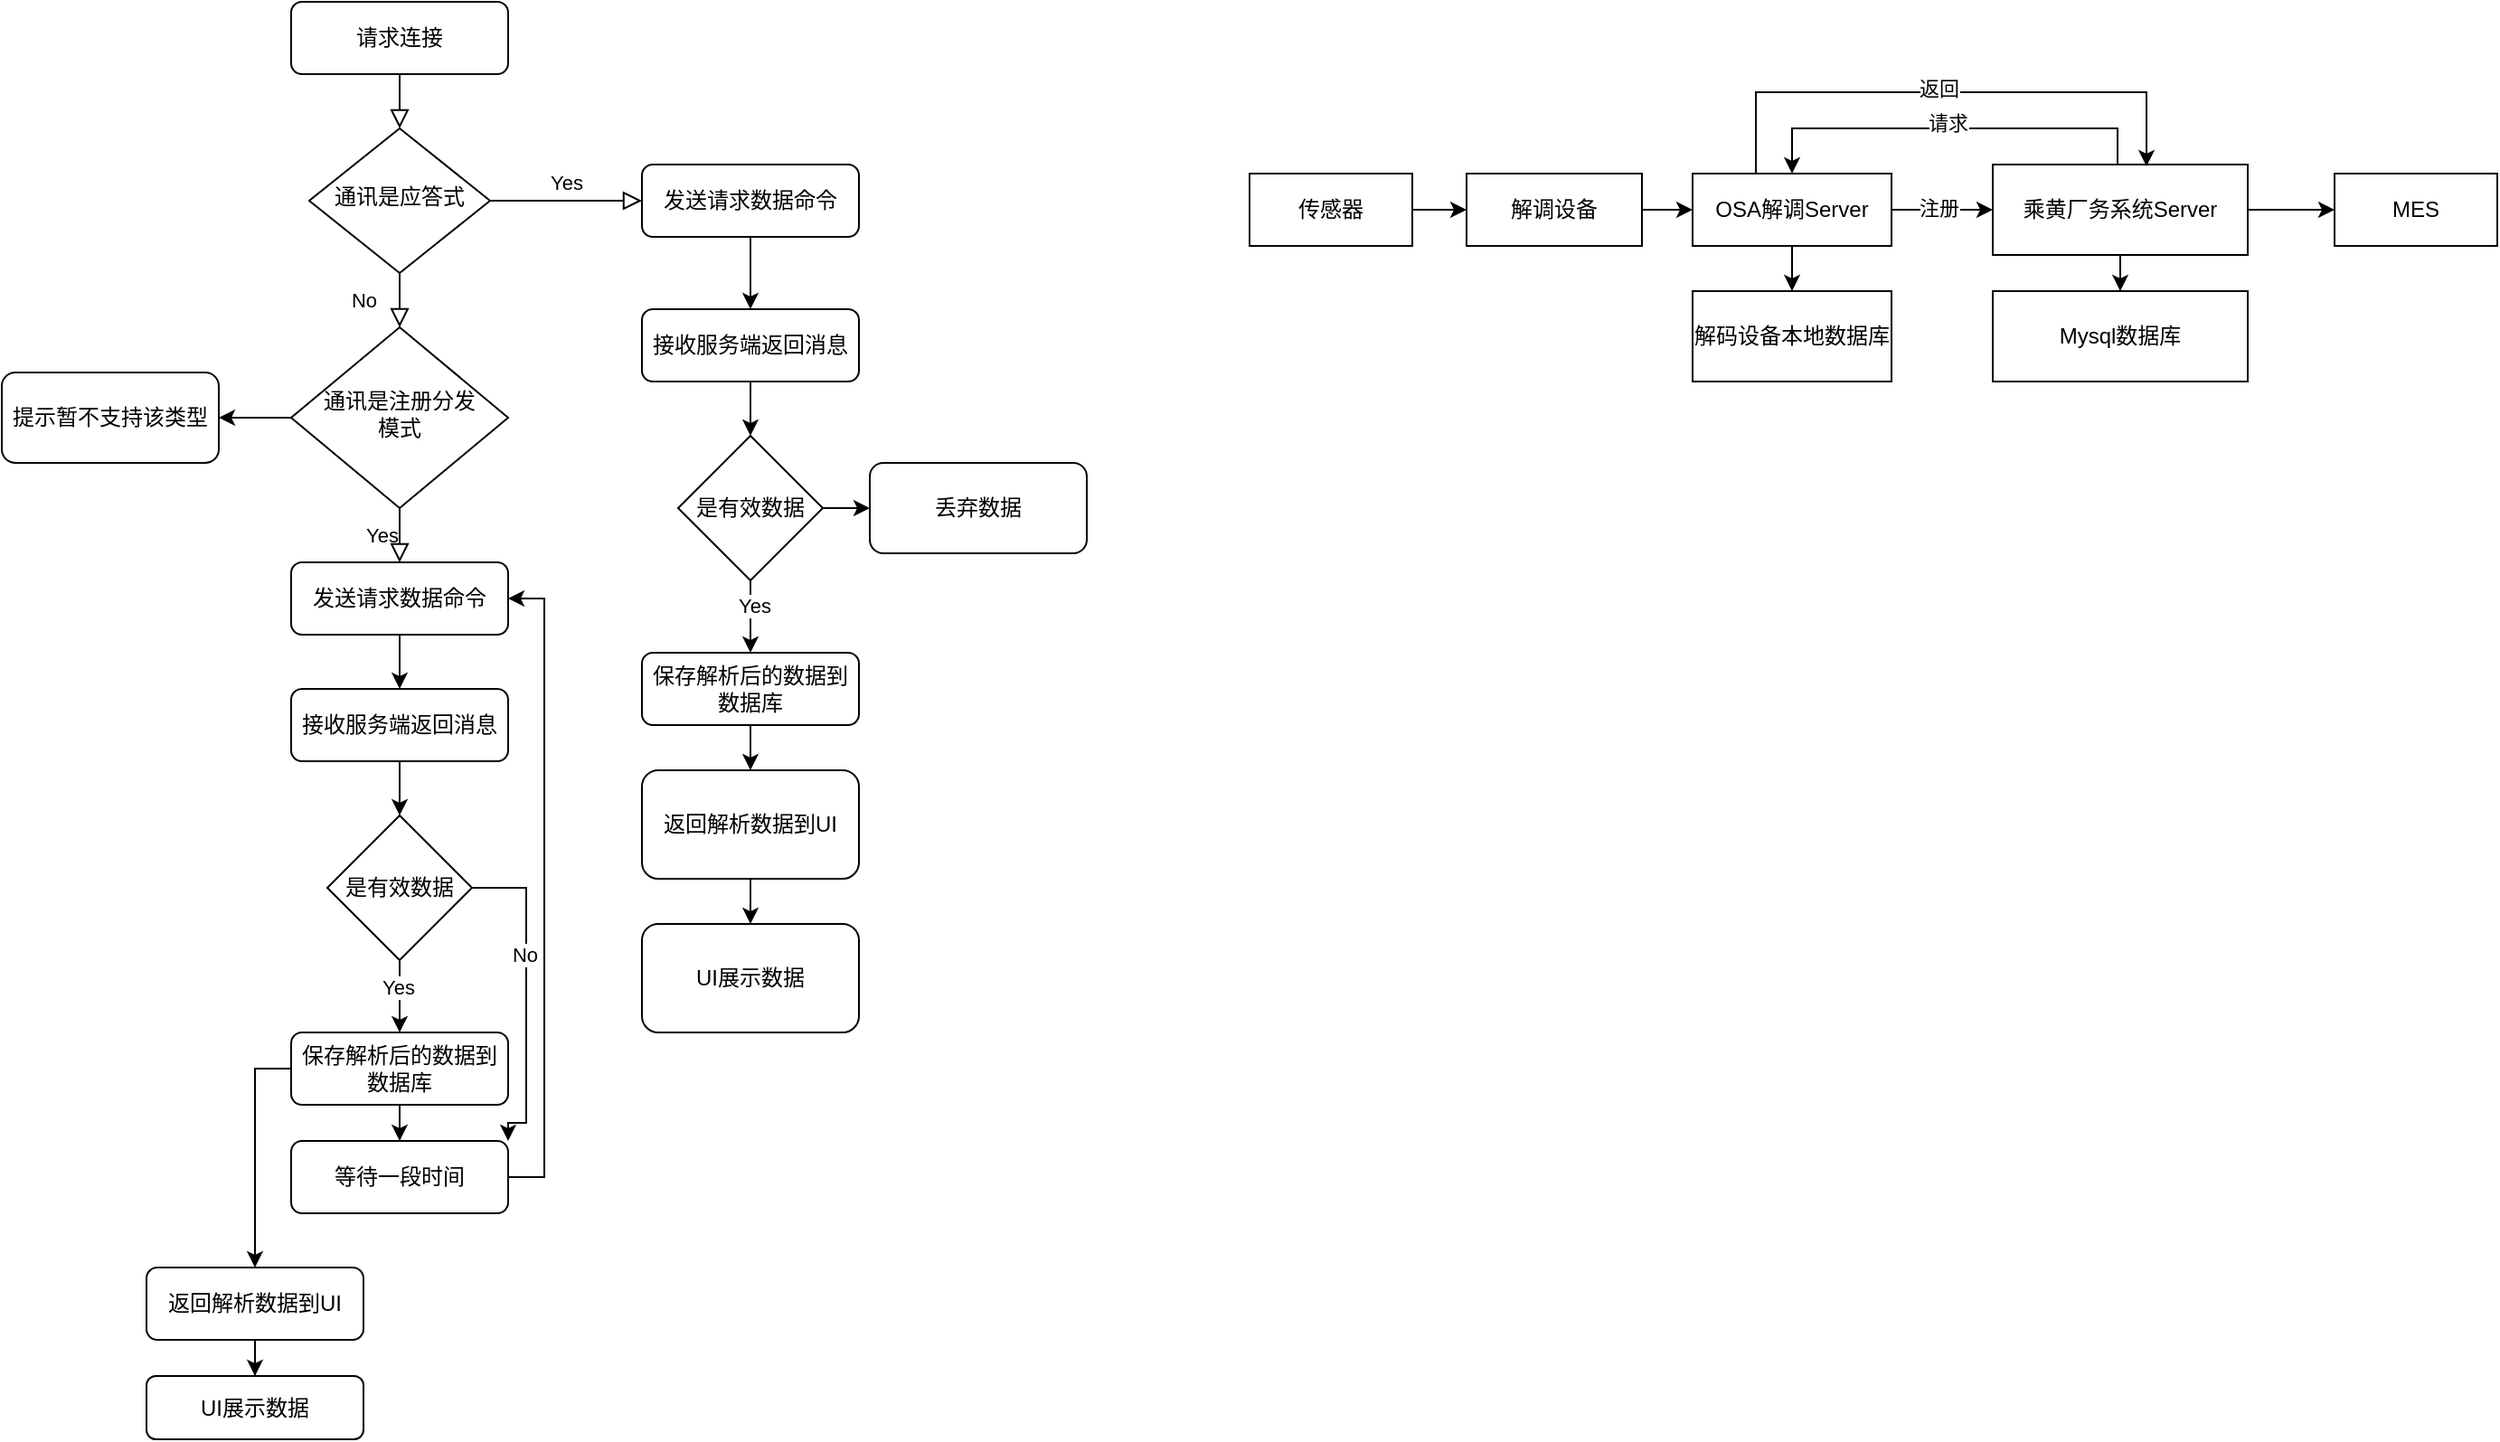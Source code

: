 <mxfile version="24.4.6" type="github">
  <diagram id="C5RBs43oDa-KdzZeNtuy" name="Page-1">
    <mxGraphModel dx="1386" dy="799" grid="1" gridSize="10" guides="1" tooltips="1" connect="1" arrows="1" fold="1" page="1" pageScale="1" pageWidth="827" pageHeight="1169" math="0" shadow="0">
      <root>
        <mxCell id="WIyWlLk6GJQsqaUBKTNV-0" />
        <mxCell id="WIyWlLk6GJQsqaUBKTNV-1" parent="WIyWlLk6GJQsqaUBKTNV-0" />
        <mxCell id="WIyWlLk6GJQsqaUBKTNV-2" value="" style="rounded=0;html=1;jettySize=auto;orthogonalLoop=1;fontSize=11;endArrow=block;endFill=0;endSize=8;strokeWidth=1;shadow=0;labelBackgroundColor=none;edgeStyle=orthogonalEdgeStyle;" parent="WIyWlLk6GJQsqaUBKTNV-1" source="WIyWlLk6GJQsqaUBKTNV-3" target="WIyWlLk6GJQsqaUBKTNV-6" edge="1">
          <mxGeometry relative="1" as="geometry" />
        </mxCell>
        <mxCell id="WIyWlLk6GJQsqaUBKTNV-3" value="请求连接" style="rounded=1;whiteSpace=wrap;html=1;fontSize=12;glass=0;strokeWidth=1;shadow=0;" parent="WIyWlLk6GJQsqaUBKTNV-1" vertex="1">
          <mxGeometry x="160" y="100" width="120" height="40" as="geometry" />
        </mxCell>
        <mxCell id="WIyWlLk6GJQsqaUBKTNV-4" value="No" style="rounded=0;html=1;jettySize=auto;orthogonalLoop=1;fontSize=11;endArrow=block;endFill=0;endSize=8;strokeWidth=1;shadow=0;labelBackgroundColor=none;edgeStyle=orthogonalEdgeStyle;" parent="WIyWlLk6GJQsqaUBKTNV-1" source="WIyWlLk6GJQsqaUBKTNV-6" target="WIyWlLk6GJQsqaUBKTNV-10" edge="1">
          <mxGeometry x="0.4" y="-20" relative="1" as="geometry">
            <mxPoint as="offset" />
          </mxGeometry>
        </mxCell>
        <mxCell id="WIyWlLk6GJQsqaUBKTNV-5" value="Yes" style="edgeStyle=orthogonalEdgeStyle;rounded=0;html=1;jettySize=auto;orthogonalLoop=1;fontSize=11;endArrow=block;endFill=0;endSize=8;strokeWidth=1;shadow=0;labelBackgroundColor=none;" parent="WIyWlLk6GJQsqaUBKTNV-1" source="WIyWlLk6GJQsqaUBKTNV-6" target="WIyWlLk6GJQsqaUBKTNV-7" edge="1">
          <mxGeometry y="10" relative="1" as="geometry">
            <mxPoint as="offset" />
          </mxGeometry>
        </mxCell>
        <mxCell id="WIyWlLk6GJQsqaUBKTNV-6" value="通讯是应答式" style="rhombus;whiteSpace=wrap;html=1;shadow=0;fontFamily=Helvetica;fontSize=12;align=center;strokeWidth=1;spacing=6;spacingTop=-4;" parent="WIyWlLk6GJQsqaUBKTNV-1" vertex="1">
          <mxGeometry x="170" y="170" width="100" height="80" as="geometry" />
        </mxCell>
        <mxCell id="6bqjRStmIQq89tT42Z0w-11" style="edgeStyle=orthogonalEdgeStyle;rounded=0;orthogonalLoop=1;jettySize=auto;html=1;entryX=0.5;entryY=0;entryDx=0;entryDy=0;" edge="1" parent="WIyWlLk6GJQsqaUBKTNV-1" source="WIyWlLk6GJQsqaUBKTNV-7" target="6bqjRStmIQq89tT42Z0w-7">
          <mxGeometry relative="1" as="geometry" />
        </mxCell>
        <mxCell id="WIyWlLk6GJQsqaUBKTNV-7" value="发送请求数据命令" style="rounded=1;whiteSpace=wrap;html=1;fontSize=12;glass=0;strokeWidth=1;shadow=0;" parent="WIyWlLk6GJQsqaUBKTNV-1" vertex="1">
          <mxGeometry x="354" y="190" width="120" height="40" as="geometry" />
        </mxCell>
        <mxCell id="WIyWlLk6GJQsqaUBKTNV-9" value="Yes" style="edgeStyle=orthogonalEdgeStyle;rounded=0;html=1;jettySize=auto;orthogonalLoop=1;fontSize=11;endArrow=block;endFill=0;endSize=8;strokeWidth=1;shadow=0;labelBackgroundColor=none;" parent="WIyWlLk6GJQsqaUBKTNV-1" source="WIyWlLk6GJQsqaUBKTNV-10" target="WIyWlLk6GJQsqaUBKTNV-12" edge="1">
          <mxGeometry y="10" relative="1" as="geometry">
            <mxPoint as="offset" />
          </mxGeometry>
        </mxCell>
        <mxCell id="6bqjRStmIQq89tT42Z0w-27" value="" style="edgeStyle=orthogonalEdgeStyle;rounded=0;orthogonalLoop=1;jettySize=auto;html=1;" edge="1" parent="WIyWlLk6GJQsqaUBKTNV-1" source="WIyWlLk6GJQsqaUBKTNV-10">
          <mxGeometry relative="1" as="geometry">
            <mxPoint x="120" y="330" as="targetPoint" />
          </mxGeometry>
        </mxCell>
        <mxCell id="WIyWlLk6GJQsqaUBKTNV-10" value="通讯是注册分发&lt;br&gt;模式" style="rhombus;whiteSpace=wrap;html=1;shadow=0;fontFamily=Helvetica;fontSize=12;align=center;strokeWidth=1;spacing=6;spacingTop=-4;" parent="WIyWlLk6GJQsqaUBKTNV-1" vertex="1">
          <mxGeometry x="160" y="280" width="120" height="100" as="geometry" />
        </mxCell>
        <mxCell id="6bqjRStmIQq89tT42Z0w-1" value="" style="edgeStyle=orthogonalEdgeStyle;rounded=0;orthogonalLoop=1;jettySize=auto;html=1;" edge="1" parent="WIyWlLk6GJQsqaUBKTNV-1" source="WIyWlLk6GJQsqaUBKTNV-12" target="6bqjRStmIQq89tT42Z0w-0">
          <mxGeometry relative="1" as="geometry" />
        </mxCell>
        <mxCell id="WIyWlLk6GJQsqaUBKTNV-12" value="发送请求数据命令" style="rounded=1;whiteSpace=wrap;html=1;fontSize=12;glass=0;strokeWidth=1;shadow=0;" parent="WIyWlLk6GJQsqaUBKTNV-1" vertex="1">
          <mxGeometry x="160" y="410" width="120" height="40" as="geometry" />
        </mxCell>
        <mxCell id="6bqjRStmIQq89tT42Z0w-15" value="" style="edgeStyle=orthogonalEdgeStyle;rounded=0;orthogonalLoop=1;jettySize=auto;html=1;" edge="1" parent="WIyWlLk6GJQsqaUBKTNV-1" source="6bqjRStmIQq89tT42Z0w-0" target="6bqjRStmIQq89tT42Z0w-14">
          <mxGeometry relative="1" as="geometry" />
        </mxCell>
        <mxCell id="6bqjRStmIQq89tT42Z0w-0" value="接收服务端返回消息" style="whiteSpace=wrap;html=1;rounded=1;glass=0;strokeWidth=1;shadow=0;" vertex="1" parent="WIyWlLk6GJQsqaUBKTNV-1">
          <mxGeometry x="160" y="480" width="120" height="40" as="geometry" />
        </mxCell>
        <mxCell id="6bqjRStmIQq89tT42Z0w-5" value="" style="edgeStyle=orthogonalEdgeStyle;rounded=0;orthogonalLoop=1;jettySize=auto;html=1;" edge="1" parent="WIyWlLk6GJQsqaUBKTNV-1" source="6bqjRStmIQq89tT42Z0w-2" target="6bqjRStmIQq89tT42Z0w-4">
          <mxGeometry relative="1" as="geometry" />
        </mxCell>
        <mxCell id="6bqjRStmIQq89tT42Z0w-37" style="edgeStyle=orthogonalEdgeStyle;rounded=0;orthogonalLoop=1;jettySize=auto;html=1;" edge="1" parent="WIyWlLk6GJQsqaUBKTNV-1" source="6bqjRStmIQq89tT42Z0w-2">
          <mxGeometry relative="1" as="geometry">
            <mxPoint x="140" y="800" as="targetPoint" />
          </mxGeometry>
        </mxCell>
        <mxCell id="6bqjRStmIQq89tT42Z0w-2" value="保存解析后的数据到数据库" style="whiteSpace=wrap;html=1;rounded=1;glass=0;strokeWidth=1;shadow=0;" vertex="1" parent="WIyWlLk6GJQsqaUBKTNV-1">
          <mxGeometry x="160" y="670" width="120" height="40" as="geometry" />
        </mxCell>
        <mxCell id="6bqjRStmIQq89tT42Z0w-25" style="edgeStyle=orthogonalEdgeStyle;rounded=0;orthogonalLoop=1;jettySize=auto;html=1;entryX=1;entryY=0.5;entryDx=0;entryDy=0;" edge="1" parent="WIyWlLk6GJQsqaUBKTNV-1" source="6bqjRStmIQq89tT42Z0w-4" target="WIyWlLk6GJQsqaUBKTNV-12">
          <mxGeometry relative="1" as="geometry">
            <Array as="points">
              <mxPoint x="300" y="750" />
              <mxPoint x="300" y="430" />
            </Array>
          </mxGeometry>
        </mxCell>
        <mxCell id="6bqjRStmIQq89tT42Z0w-4" value="等待一段时间" style="whiteSpace=wrap;html=1;rounded=1;glass=0;strokeWidth=1;shadow=0;" vertex="1" parent="WIyWlLk6GJQsqaUBKTNV-1">
          <mxGeometry x="160" y="730" width="120" height="40" as="geometry" />
        </mxCell>
        <mxCell id="6bqjRStmIQq89tT42Z0w-22" value="" style="edgeStyle=orthogonalEdgeStyle;rounded=0;orthogonalLoop=1;jettySize=auto;html=1;" edge="1" parent="WIyWlLk6GJQsqaUBKTNV-1" source="6bqjRStmIQq89tT42Z0w-7" target="6bqjRStmIQq89tT42Z0w-21">
          <mxGeometry relative="1" as="geometry" />
        </mxCell>
        <mxCell id="6bqjRStmIQq89tT42Z0w-7" value="接收服务端返回消息" style="whiteSpace=wrap;html=1;rounded=1;glass=0;strokeWidth=1;shadow=0;" vertex="1" parent="WIyWlLk6GJQsqaUBKTNV-1">
          <mxGeometry x="354" y="270" width="120" height="40" as="geometry" />
        </mxCell>
        <mxCell id="6bqjRStmIQq89tT42Z0w-33" value="" style="edgeStyle=orthogonalEdgeStyle;rounded=0;orthogonalLoop=1;jettySize=auto;html=1;" edge="1" parent="WIyWlLk6GJQsqaUBKTNV-1" source="6bqjRStmIQq89tT42Z0w-8" target="6bqjRStmIQq89tT42Z0w-32">
          <mxGeometry relative="1" as="geometry" />
        </mxCell>
        <mxCell id="6bqjRStmIQq89tT42Z0w-8" value="保存解析后的数据到数据库" style="whiteSpace=wrap;html=1;rounded=1;glass=0;strokeWidth=1;shadow=0;" vertex="1" parent="WIyWlLk6GJQsqaUBKTNV-1">
          <mxGeometry x="354" y="460" width="120" height="40" as="geometry" />
        </mxCell>
        <mxCell id="6bqjRStmIQq89tT42Z0w-17" style="edgeStyle=orthogonalEdgeStyle;rounded=0;orthogonalLoop=1;jettySize=auto;html=1;entryX=0.5;entryY=0;entryDx=0;entryDy=0;" edge="1" parent="WIyWlLk6GJQsqaUBKTNV-1" source="6bqjRStmIQq89tT42Z0w-14" target="6bqjRStmIQq89tT42Z0w-2">
          <mxGeometry relative="1" as="geometry" />
        </mxCell>
        <mxCell id="6bqjRStmIQq89tT42Z0w-19" value="Yes" style="edgeLabel;html=1;align=center;verticalAlign=middle;resizable=0;points=[];" vertex="1" connectable="0" parent="6bqjRStmIQq89tT42Z0w-17">
          <mxGeometry x="-0.25" y="-1" relative="1" as="geometry">
            <mxPoint as="offset" />
          </mxGeometry>
        </mxCell>
        <mxCell id="6bqjRStmIQq89tT42Z0w-18" style="edgeStyle=orthogonalEdgeStyle;rounded=0;orthogonalLoop=1;jettySize=auto;html=1;entryX=1;entryY=0;entryDx=0;entryDy=0;" edge="1" parent="WIyWlLk6GJQsqaUBKTNV-1" source="6bqjRStmIQq89tT42Z0w-14" target="6bqjRStmIQq89tT42Z0w-4">
          <mxGeometry relative="1" as="geometry">
            <Array as="points">
              <mxPoint x="290" y="590" />
              <mxPoint x="290" y="720" />
              <mxPoint x="280" y="720" />
            </Array>
          </mxGeometry>
        </mxCell>
        <mxCell id="6bqjRStmIQq89tT42Z0w-20" value="No" style="edgeLabel;html=1;align=center;verticalAlign=middle;resizable=0;points=[];" vertex="1" connectable="0" parent="6bqjRStmIQq89tT42Z0w-18">
          <mxGeometry x="-0.255" y="-1" relative="1" as="geometry">
            <mxPoint as="offset" />
          </mxGeometry>
        </mxCell>
        <mxCell id="6bqjRStmIQq89tT42Z0w-14" value="是有效数据" style="rhombus;whiteSpace=wrap;html=1;" vertex="1" parent="WIyWlLk6GJQsqaUBKTNV-1">
          <mxGeometry x="180" y="550" width="80" height="80" as="geometry" />
        </mxCell>
        <mxCell id="6bqjRStmIQq89tT42Z0w-23" style="edgeStyle=orthogonalEdgeStyle;rounded=0;orthogonalLoop=1;jettySize=auto;html=1;entryX=0.5;entryY=0;entryDx=0;entryDy=0;" edge="1" parent="WIyWlLk6GJQsqaUBKTNV-1" source="6bqjRStmIQq89tT42Z0w-21" target="6bqjRStmIQq89tT42Z0w-8">
          <mxGeometry relative="1" as="geometry" />
        </mxCell>
        <mxCell id="6bqjRStmIQq89tT42Z0w-24" value="Yes" style="edgeLabel;html=1;align=center;verticalAlign=middle;resizable=0;points=[];" vertex="1" connectable="0" parent="6bqjRStmIQq89tT42Z0w-23">
          <mxGeometry x="-0.3" y="2" relative="1" as="geometry">
            <mxPoint as="offset" />
          </mxGeometry>
        </mxCell>
        <mxCell id="6bqjRStmIQq89tT42Z0w-30" value="" style="edgeStyle=orthogonalEdgeStyle;rounded=0;orthogonalLoop=1;jettySize=auto;html=1;" edge="1" parent="WIyWlLk6GJQsqaUBKTNV-1" source="6bqjRStmIQq89tT42Z0w-21">
          <mxGeometry relative="1" as="geometry">
            <mxPoint x="480" y="380" as="targetPoint" />
          </mxGeometry>
        </mxCell>
        <mxCell id="6bqjRStmIQq89tT42Z0w-21" value="是有效数据" style="rhombus;whiteSpace=wrap;html=1;" vertex="1" parent="WIyWlLk6GJQsqaUBKTNV-1">
          <mxGeometry x="374" y="340" width="80" height="80" as="geometry" />
        </mxCell>
        <mxCell id="6bqjRStmIQq89tT42Z0w-28" value="提示暂不支持该类型" style="rounded=1;whiteSpace=wrap;html=1;" vertex="1" parent="WIyWlLk6GJQsqaUBKTNV-1">
          <mxGeometry y="305" width="120" height="50" as="geometry" />
        </mxCell>
        <mxCell id="6bqjRStmIQq89tT42Z0w-31" value="丢弃数据" style="rounded=1;whiteSpace=wrap;html=1;" vertex="1" parent="WIyWlLk6GJQsqaUBKTNV-1">
          <mxGeometry x="480" y="355" width="120" height="50" as="geometry" />
        </mxCell>
        <mxCell id="6bqjRStmIQq89tT42Z0w-35" value="" style="edgeStyle=orthogonalEdgeStyle;rounded=0;orthogonalLoop=1;jettySize=auto;html=1;" edge="1" parent="WIyWlLk6GJQsqaUBKTNV-1" source="6bqjRStmIQq89tT42Z0w-32" target="6bqjRStmIQq89tT42Z0w-34">
          <mxGeometry relative="1" as="geometry" />
        </mxCell>
        <mxCell id="6bqjRStmIQq89tT42Z0w-32" value="返回解析数据到UI" style="whiteSpace=wrap;html=1;rounded=1;glass=0;strokeWidth=1;shadow=0;" vertex="1" parent="WIyWlLk6GJQsqaUBKTNV-1">
          <mxGeometry x="354" y="525" width="120" height="60" as="geometry" />
        </mxCell>
        <mxCell id="6bqjRStmIQq89tT42Z0w-34" value="UI展示数据" style="whiteSpace=wrap;html=1;rounded=1;glass=0;strokeWidth=1;shadow=0;" vertex="1" parent="WIyWlLk6GJQsqaUBKTNV-1">
          <mxGeometry x="354" y="610" width="120" height="60" as="geometry" />
        </mxCell>
        <mxCell id="6bqjRStmIQq89tT42Z0w-40" style="edgeStyle=orthogonalEdgeStyle;rounded=0;orthogonalLoop=1;jettySize=auto;html=1;entryX=0.5;entryY=0;entryDx=0;entryDy=0;" edge="1" parent="WIyWlLk6GJQsqaUBKTNV-1" source="6bqjRStmIQq89tT42Z0w-38" target="6bqjRStmIQq89tT42Z0w-39">
          <mxGeometry relative="1" as="geometry" />
        </mxCell>
        <mxCell id="6bqjRStmIQq89tT42Z0w-38" value="返回解析数据到UI" style="whiteSpace=wrap;html=1;rounded=1;glass=0;strokeWidth=1;shadow=0;" vertex="1" parent="WIyWlLk6GJQsqaUBKTNV-1">
          <mxGeometry x="80" y="800" width="120" height="40" as="geometry" />
        </mxCell>
        <mxCell id="6bqjRStmIQq89tT42Z0w-39" value="UI展示数据" style="whiteSpace=wrap;html=1;rounded=1;glass=0;strokeWidth=1;shadow=0;" vertex="1" parent="WIyWlLk6GJQsqaUBKTNV-1">
          <mxGeometry x="80" y="860" width="120" height="35" as="geometry" />
        </mxCell>
        <mxCell id="6bqjRStmIQq89tT42Z0w-43" value="" style="edgeStyle=orthogonalEdgeStyle;rounded=0;orthogonalLoop=1;jettySize=auto;html=1;" edge="1" parent="WIyWlLk6GJQsqaUBKTNV-1" source="6bqjRStmIQq89tT42Z0w-41" target="6bqjRStmIQq89tT42Z0w-42">
          <mxGeometry relative="1" as="geometry" />
        </mxCell>
        <mxCell id="6bqjRStmIQq89tT42Z0w-41" value="传感器" style="rounded=0;whiteSpace=wrap;html=1;" vertex="1" parent="WIyWlLk6GJQsqaUBKTNV-1">
          <mxGeometry x="690" y="195" width="90" height="40" as="geometry" />
        </mxCell>
        <mxCell id="6bqjRStmIQq89tT42Z0w-45" value="" style="edgeStyle=orthogonalEdgeStyle;rounded=0;orthogonalLoop=1;jettySize=auto;html=1;" edge="1" parent="WIyWlLk6GJQsqaUBKTNV-1" source="6bqjRStmIQq89tT42Z0w-42" target="6bqjRStmIQq89tT42Z0w-44">
          <mxGeometry relative="1" as="geometry" />
        </mxCell>
        <mxCell id="6bqjRStmIQq89tT42Z0w-42" value="解调设备" style="rounded=0;whiteSpace=wrap;html=1;" vertex="1" parent="WIyWlLk6GJQsqaUBKTNV-1">
          <mxGeometry x="810" y="195" width="97" height="40" as="geometry" />
        </mxCell>
        <mxCell id="6bqjRStmIQq89tT42Z0w-48" value="" style="edgeStyle=orthogonalEdgeStyle;rounded=0;orthogonalLoop=1;jettySize=auto;html=1;" edge="1" parent="WIyWlLk6GJQsqaUBKTNV-1" source="6bqjRStmIQq89tT42Z0w-44" target="6bqjRStmIQq89tT42Z0w-47">
          <mxGeometry relative="1" as="geometry" />
        </mxCell>
        <mxCell id="6bqjRStmIQq89tT42Z0w-51" value="" style="edgeStyle=orthogonalEdgeStyle;rounded=0;orthogonalLoop=1;jettySize=auto;html=1;" edge="1" parent="WIyWlLk6GJQsqaUBKTNV-1" source="6bqjRStmIQq89tT42Z0w-44" target="6bqjRStmIQq89tT42Z0w-49">
          <mxGeometry relative="1" as="geometry" />
        </mxCell>
        <mxCell id="6bqjRStmIQq89tT42Z0w-60" value="注册" style="edgeLabel;html=1;align=center;verticalAlign=middle;resizable=0;points=[];" vertex="1" connectable="0" parent="6bqjRStmIQq89tT42Z0w-51">
          <mxGeometry x="-0.071" y="1" relative="1" as="geometry">
            <mxPoint as="offset" />
          </mxGeometry>
        </mxCell>
        <mxCell id="6bqjRStmIQq89tT42Z0w-44" value="OSA解调Server" style="rounded=0;whiteSpace=wrap;html=1;" vertex="1" parent="WIyWlLk6GJQsqaUBKTNV-1">
          <mxGeometry x="935" y="195" width="110" height="40" as="geometry" />
        </mxCell>
        <mxCell id="6bqjRStmIQq89tT42Z0w-47" value="解码设备本地数据库" style="rounded=0;whiteSpace=wrap;html=1;" vertex="1" parent="WIyWlLk6GJQsqaUBKTNV-1">
          <mxGeometry x="935" y="260" width="110" height="50" as="geometry" />
        </mxCell>
        <mxCell id="6bqjRStmIQq89tT42Z0w-53" value="" style="edgeStyle=orthogonalEdgeStyle;rounded=0;orthogonalLoop=1;jettySize=auto;html=1;" edge="1" parent="WIyWlLk6GJQsqaUBKTNV-1" source="6bqjRStmIQq89tT42Z0w-49" target="6bqjRStmIQq89tT42Z0w-52">
          <mxGeometry relative="1" as="geometry" />
        </mxCell>
        <mxCell id="6bqjRStmIQq89tT42Z0w-55" value="" style="edgeStyle=orthogonalEdgeStyle;rounded=0;orthogonalLoop=1;jettySize=auto;html=1;" edge="1" parent="WIyWlLk6GJQsqaUBKTNV-1" source="6bqjRStmIQq89tT42Z0w-49" target="6bqjRStmIQq89tT42Z0w-54">
          <mxGeometry relative="1" as="geometry" />
        </mxCell>
        <mxCell id="6bqjRStmIQq89tT42Z0w-56" style="edgeStyle=orthogonalEdgeStyle;rounded=0;orthogonalLoop=1;jettySize=auto;html=1;entryX=0.5;entryY=0;entryDx=0;entryDy=0;" edge="1" parent="WIyWlLk6GJQsqaUBKTNV-1" source="6bqjRStmIQq89tT42Z0w-49" target="6bqjRStmIQq89tT42Z0w-44">
          <mxGeometry relative="1" as="geometry">
            <Array as="points">
              <mxPoint x="1170" y="170" />
              <mxPoint x="990" y="170" />
            </Array>
          </mxGeometry>
        </mxCell>
        <mxCell id="6bqjRStmIQq89tT42Z0w-59" value="请求" style="edgeLabel;html=1;align=center;verticalAlign=middle;resizable=0;points=[];" vertex="1" connectable="0" parent="6bqjRStmIQq89tT42Z0w-56">
          <mxGeometry x="0.013" y="-3" relative="1" as="geometry">
            <mxPoint as="offset" />
          </mxGeometry>
        </mxCell>
        <mxCell id="6bqjRStmIQq89tT42Z0w-52" value="Mysql数据库" style="rounded=0;whiteSpace=wrap;html=1;" vertex="1" parent="WIyWlLk6GJQsqaUBKTNV-1">
          <mxGeometry x="1101" y="260" width="141" height="50" as="geometry" />
        </mxCell>
        <mxCell id="6bqjRStmIQq89tT42Z0w-49" value="乘黄厂务系统Server" style="rounded=0;whiteSpace=wrap;html=1;" vertex="1" parent="WIyWlLk6GJQsqaUBKTNV-1">
          <mxGeometry x="1101" y="190" width="141" height="50" as="geometry" />
        </mxCell>
        <mxCell id="6bqjRStmIQq89tT42Z0w-54" value="MES" style="rounded=0;whiteSpace=wrap;html=1;" vertex="1" parent="WIyWlLk6GJQsqaUBKTNV-1">
          <mxGeometry x="1290" y="195" width="90" height="40" as="geometry" />
        </mxCell>
        <mxCell id="6bqjRStmIQq89tT42Z0w-57" style="edgeStyle=orthogonalEdgeStyle;rounded=0;orthogonalLoop=1;jettySize=auto;html=1;entryX=0.603;entryY=0.02;entryDx=0;entryDy=0;entryPerimeter=0;" edge="1" parent="WIyWlLk6GJQsqaUBKTNV-1" source="6bqjRStmIQq89tT42Z0w-44" target="6bqjRStmIQq89tT42Z0w-49">
          <mxGeometry relative="1" as="geometry">
            <Array as="points">
              <mxPoint x="970" y="150" />
              <mxPoint x="1186" y="150" />
            </Array>
          </mxGeometry>
        </mxCell>
        <mxCell id="6bqjRStmIQq89tT42Z0w-58" value="返回" style="edgeLabel;html=1;align=center;verticalAlign=middle;resizable=0;points=[];" vertex="1" connectable="0" parent="6bqjRStmIQq89tT42Z0w-57">
          <mxGeometry x="-0.033" y="2" relative="1" as="geometry">
            <mxPoint as="offset" />
          </mxGeometry>
        </mxCell>
      </root>
    </mxGraphModel>
  </diagram>
</mxfile>
